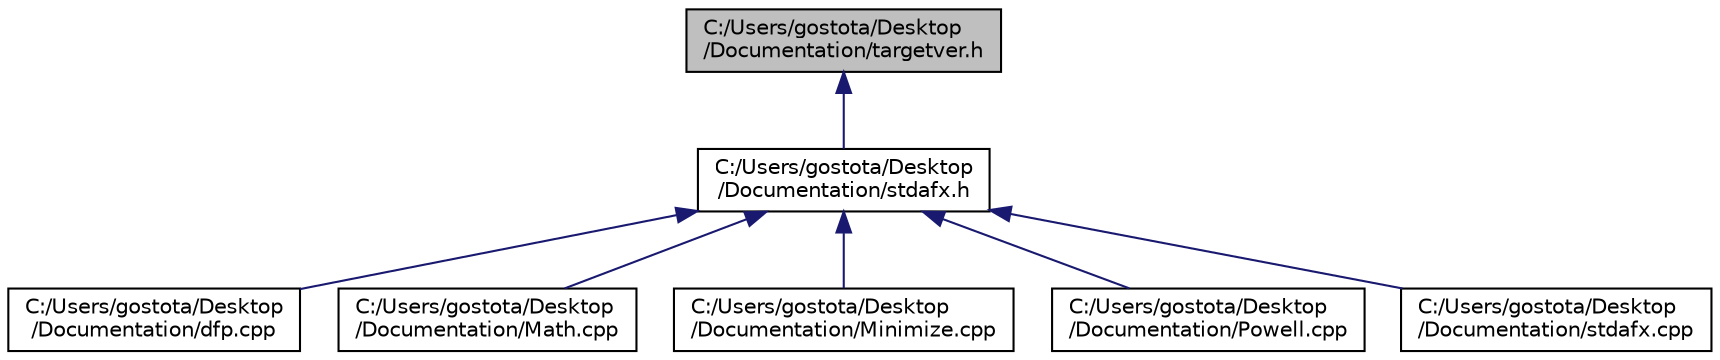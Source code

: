 digraph "C:/Users/gostota/Desktop/Documentation/targetver.h"
{
  edge [fontname="Helvetica",fontsize="10",labelfontname="Helvetica",labelfontsize="10"];
  node [fontname="Helvetica",fontsize="10",shape=record];
  Node2 [label="C:/Users/gostota/Desktop\l/Documentation/targetver.h",height=0.2,width=0.4,color="black", fillcolor="grey75", style="filled", fontcolor="black"];
  Node2 -> Node3 [dir="back",color="midnightblue",fontsize="10",style="solid",fontname="Helvetica"];
  Node3 [label="C:/Users/gostota/Desktop\l/Documentation/stdafx.h",height=0.2,width=0.4,color="black", fillcolor="white", style="filled",URL="$stdafx_8h.html"];
  Node3 -> Node4 [dir="back",color="midnightblue",fontsize="10",style="solid",fontname="Helvetica"];
  Node4 [label="C:/Users/gostota/Desktop\l/Documentation/dfp.cpp",height=0.2,width=0.4,color="black", fillcolor="white", style="filled",URL="$dfp_8cpp.html"];
  Node3 -> Node5 [dir="back",color="midnightblue",fontsize="10",style="solid",fontname="Helvetica"];
  Node5 [label="C:/Users/gostota/Desktop\l/Documentation/Math.cpp",height=0.2,width=0.4,color="black", fillcolor="white", style="filled",URL="$_math_8cpp.html"];
  Node3 -> Node6 [dir="back",color="midnightblue",fontsize="10",style="solid",fontname="Helvetica"];
  Node6 [label="C:/Users/gostota/Desktop\l/Documentation/Minimize.cpp",height=0.2,width=0.4,color="black", fillcolor="white", style="filled",URL="$_minimize_8cpp.html"];
  Node3 -> Node7 [dir="back",color="midnightblue",fontsize="10",style="solid",fontname="Helvetica"];
  Node7 [label="C:/Users/gostota/Desktop\l/Documentation/Powell.cpp",height=0.2,width=0.4,color="black", fillcolor="white", style="filled",URL="$_powell_8cpp.html"];
  Node3 -> Node8 [dir="back",color="midnightblue",fontsize="10",style="solid",fontname="Helvetica"];
  Node8 [label="C:/Users/gostota/Desktop\l/Documentation/stdafx.cpp",height=0.2,width=0.4,color="black", fillcolor="white", style="filled",URL="$stdafx_8cpp.html"];
}
